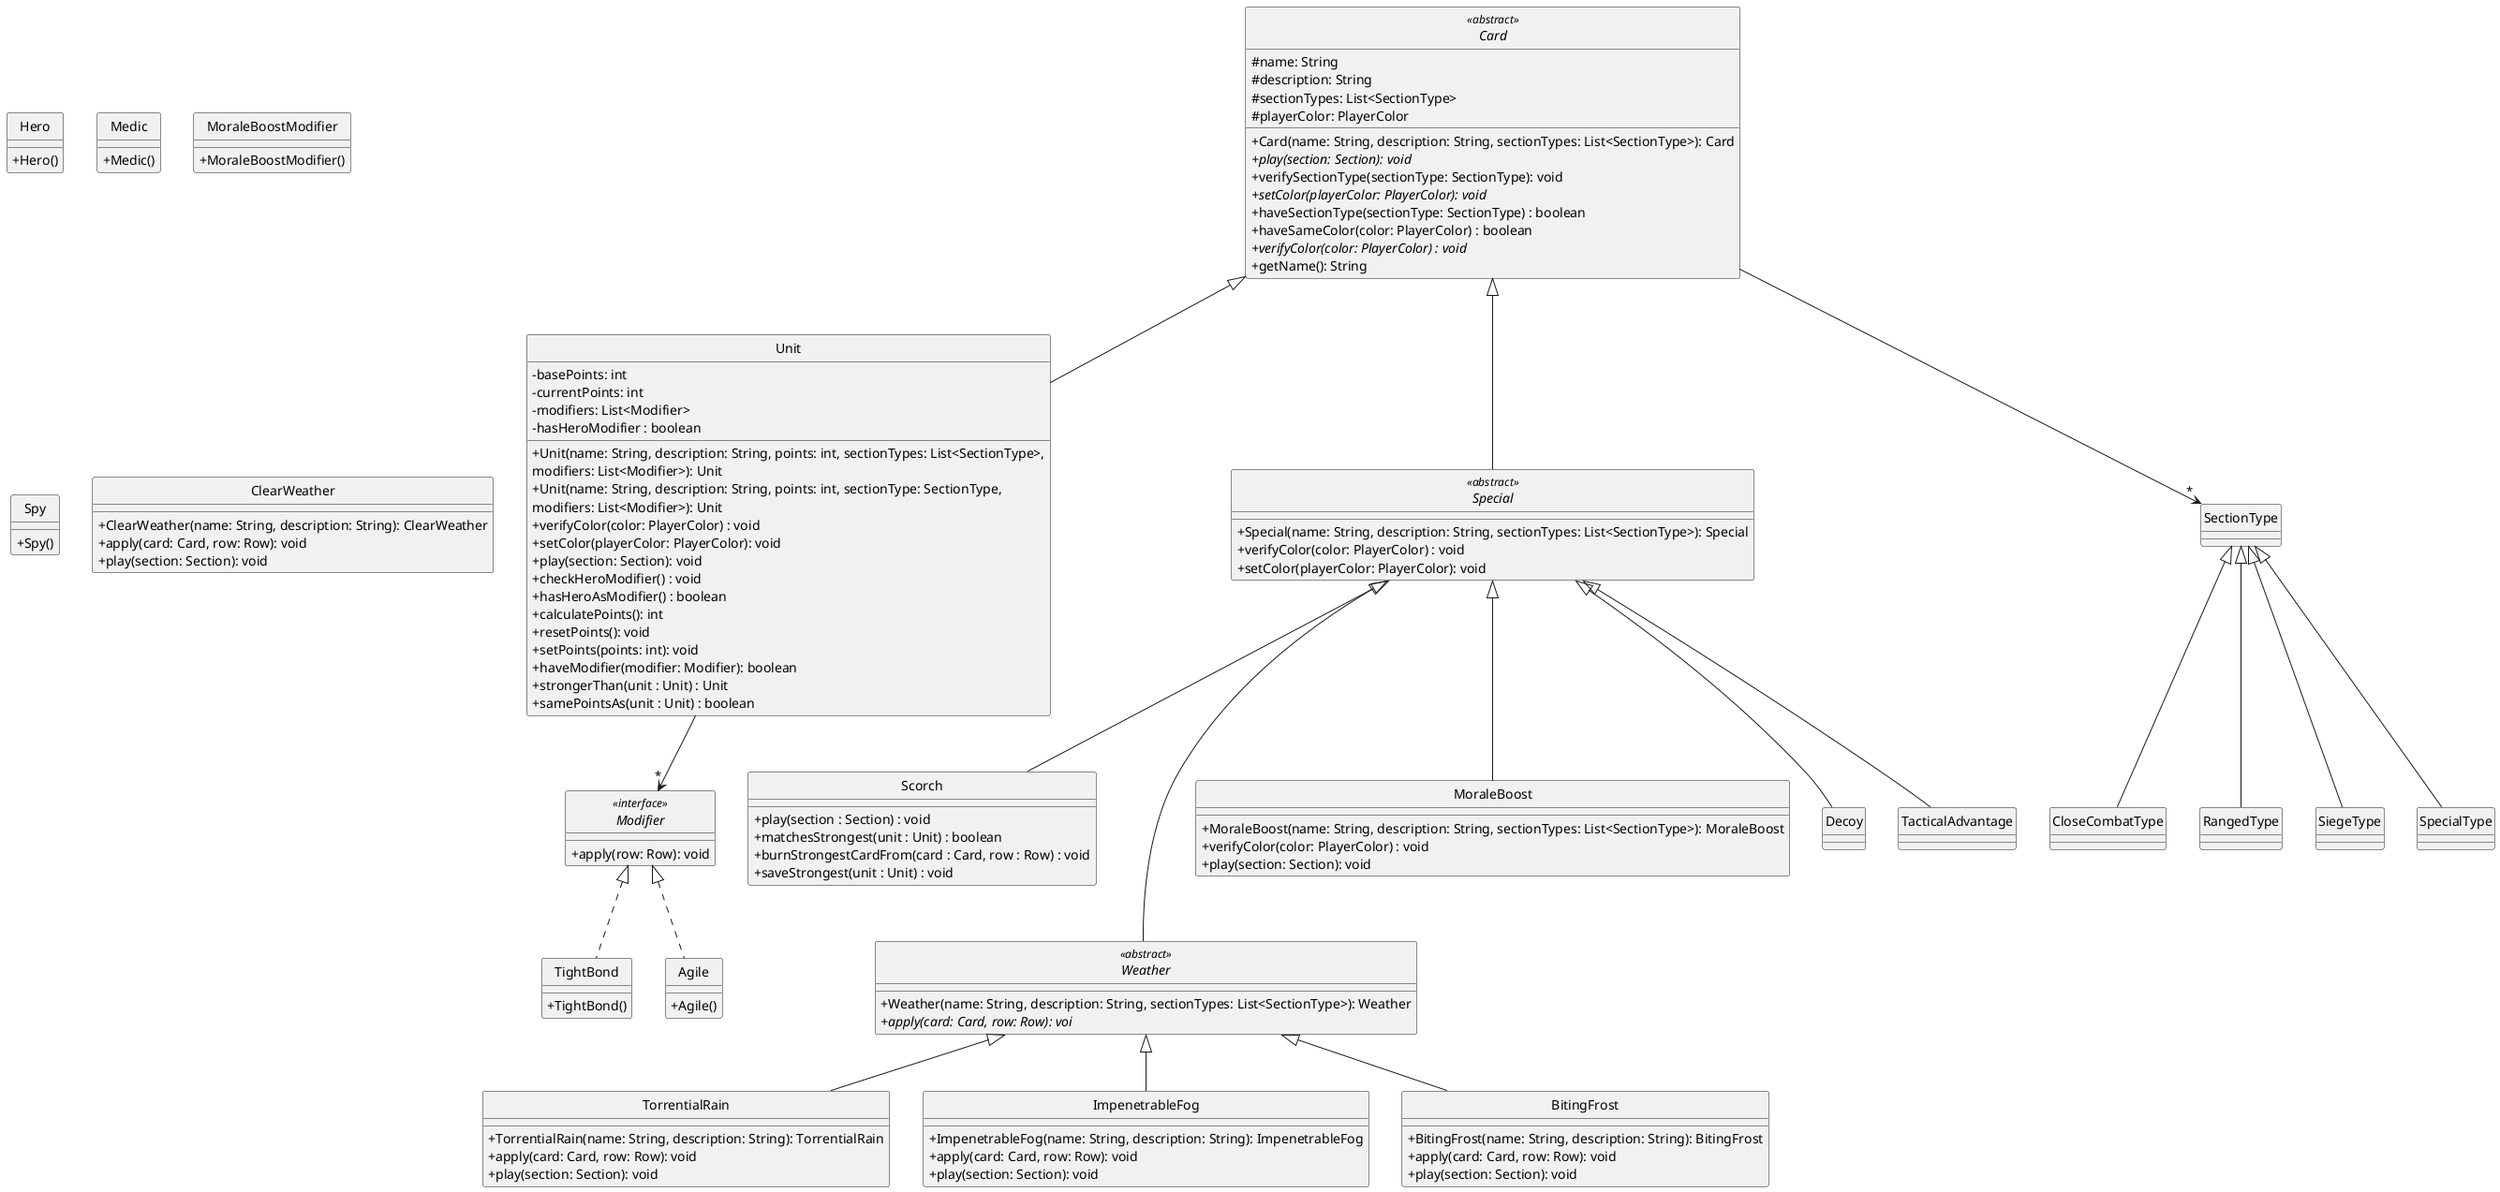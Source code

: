@startuml

skinparam monochrome true
hide circle
skinparam classAttributeIconSize 0

' =====================
' CARD HIERARCHY
' =====================

abstract class Card <<abstract>> {
  #name: String
  #description: String
  #sectionTypes: List<SectionType>
  #playerColor: PlayerColor
  +Card(name: String, description: String, sectionTypes: List<SectionType>): Card
  +{abstract}play(section: Section): void
  +verifySectionType(sectionType: SectionType): void
  +{abstract}setColor(playerColor: PlayerColor): void
  +haveSectionType(sectionType: SectionType) : boolean
  +haveSameColor(color: PlayerColor) : boolean
  +{abstract}verifyColor(color: PlayerColor) : void
  +getName(): String
}

class Unit {
  -basePoints: int
  -currentPoints: int
  -modifiers: List<Modifier>
  -hasHeroModifier : boolean
  +Unit(name: String, description: String, points: int, sectionTypes: List<SectionType>,
  modifiers: List<Modifier>): Unit
  +Unit(name: String, description: String, points: int, sectionType: SectionType,
  modifiers: List<Modifier>): Unit
  +verifyColor(color: PlayerColor) : void
  +setColor(playerColor: PlayerColor): void
  +play(section: Section): void
  +checkHeroModifier() : void
  +hasHeroAsModifier() : boolean
  +calculatePoints(): int
  +resetPoints(): void
  +setPoints(points: int): void
  +haveModifier(modifier: Modifier): boolean
  +strongerThan(unit : Unit) : Unit
  +samePointsAs(unit : Unit) : boolean
}

abstract class Special <<abstract>> {
  +Special(name: String, description: String, sectionTypes: List<SectionType>): Special
  +verifyColor(color: PlayerColor) : void
  +setColor(playerColor: PlayerColor): void
}

class Scorch {
  +play(section : Section) : void
  +matchesStrongest(unit : Unit) : boolean
  +burnStrongestCardFrom(card : Card, row : Row) : void
  +saveStrongest(unit : Unit) : void
}

interface Modifier <<interface>> {
  +apply(row: Row): void
}

class TightBond {
  +TightBond()
}

class Agile {
  +Agile()
}

class Hero {
  +Hero()
}

class Medic {
  +Medic()
}

class MoraleBoostModifier {
  +MoraleBoostModifier()
}

class Spy {
  +Spy()
}

abstract class Weather <<abstract>> {
  +Weather(name: String, description: String, sectionTypes: List<SectionType>): Weather
  +{abstract}apply(card: Card, row: Row): voi
}

class TorrentialRain {
  +TorrentialRain(name: String, description: String): TorrentialRain
  +apply(card: Card, row: Row): void
  +play(section: Section): void
}

class ImpenetrableFog {
  +ImpenetrableFog(name: String, description: String): ImpenetrableFog
  +apply(card: Card, row: Row): void
  +play(section: Section): void
}

class BitingFrost {
  +BitingFrost(name: String, description: String): BitingFrost
  +apply(card: Card, row: Row): void
  +play(section: Section): void
}

class ClearWeather {
  +ClearWeather(name: String, description: String): ClearWeather
  +apply(card: Card, row: Row): void
  +play(section: Section): void
}

class MoraleBoost {
  +MoraleBoost(name: String, description: String, sectionTypes: List<SectionType>): MoraleBoost
  +verifyColor(color: PlayerColor) : void
  +play(section: Section): void
}

' =====================
' RELATIONSHIPS
' =====================

Card <|-- Unit
Card <|-- Special

Card --> "*" SectionType

SectionType <|-- CloseCombatType
SectionType <|-- RangedType
SectionType <|-- SiegeType
SectionType <|-- SpecialType

Unit --> "*" Modifier

Modifier <|.. TightBond
Modifier <|.. Agile

Special <|-- Decoy
Special <|-- TacticalAdvantage
Special <|-- Scorch
Special <|-- MoraleBoost
Special <|--- Weather

Weather <|-- TorrentialRain
Weather <|-- ImpenetrableFog
Weather <|-- BitingFrost

@enduml
